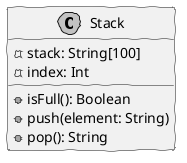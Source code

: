 @startuml

' style
skinparam Handwritten true
skinparam monochrome true

' class definitions
class Stack {
  -stack: String[100]
  -index: Int
  +isFull(): Boolean
  +push(element: String)
  +pop(): String
}

@enduml